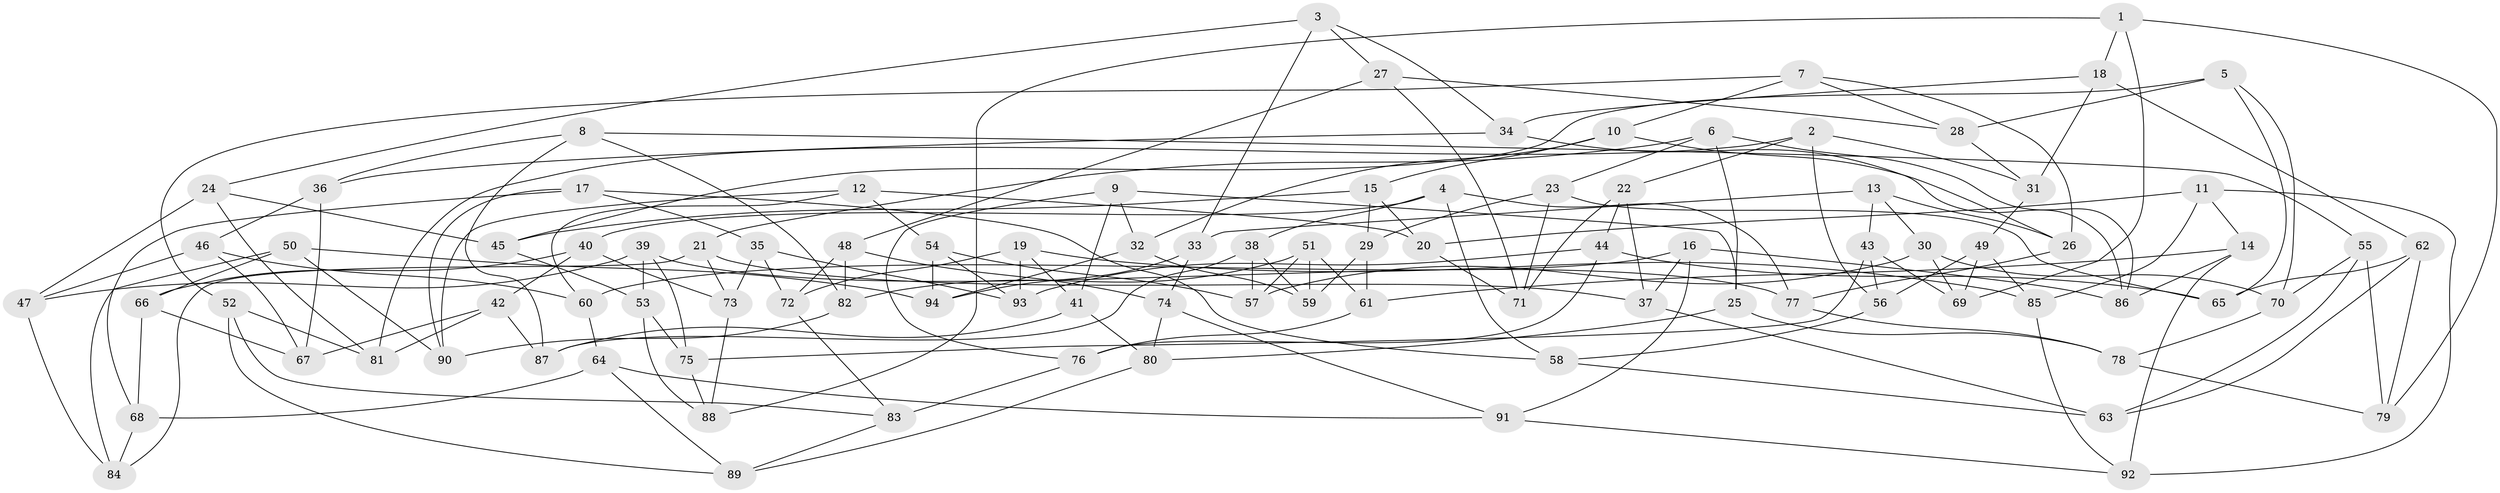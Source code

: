 // coarse degree distribution, {6: 0.6071428571428571, 4: 0.32142857142857145, 5: 0.07142857142857142}
// Generated by graph-tools (version 1.1) at 2025/42/03/06/25 10:42:16]
// undirected, 94 vertices, 188 edges
graph export_dot {
graph [start="1"]
  node [color=gray90,style=filled];
  1;
  2;
  3;
  4;
  5;
  6;
  7;
  8;
  9;
  10;
  11;
  12;
  13;
  14;
  15;
  16;
  17;
  18;
  19;
  20;
  21;
  22;
  23;
  24;
  25;
  26;
  27;
  28;
  29;
  30;
  31;
  32;
  33;
  34;
  35;
  36;
  37;
  38;
  39;
  40;
  41;
  42;
  43;
  44;
  45;
  46;
  47;
  48;
  49;
  50;
  51;
  52;
  53;
  54;
  55;
  56;
  57;
  58;
  59;
  60;
  61;
  62;
  63;
  64;
  65;
  66;
  67;
  68;
  69;
  70;
  71;
  72;
  73;
  74;
  75;
  76;
  77;
  78;
  79;
  80;
  81;
  82;
  83;
  84;
  85;
  86;
  87;
  88;
  89;
  90;
  91;
  92;
  93;
  94;
  1 -- 88;
  1 -- 18;
  1 -- 69;
  1 -- 79;
  2 -- 31;
  2 -- 81;
  2 -- 56;
  2 -- 22;
  3 -- 34;
  3 -- 24;
  3 -- 33;
  3 -- 27;
  4 -- 58;
  4 -- 77;
  4 -- 40;
  4 -- 38;
  5 -- 65;
  5 -- 45;
  5 -- 28;
  5 -- 70;
  6 -- 23;
  6 -- 21;
  6 -- 25;
  6 -- 86;
  7 -- 28;
  7 -- 52;
  7 -- 26;
  7 -- 10;
  8 -- 82;
  8 -- 55;
  8 -- 36;
  8 -- 87;
  9 -- 25;
  9 -- 76;
  9 -- 32;
  9 -- 41;
  10 -- 26;
  10 -- 32;
  10 -- 15;
  11 -- 20;
  11 -- 92;
  11 -- 14;
  11 -- 85;
  12 -- 60;
  12 -- 20;
  12 -- 90;
  12 -- 54;
  13 -- 33;
  13 -- 43;
  13 -- 30;
  13 -- 26;
  14 -- 61;
  14 -- 92;
  14 -- 86;
  15 -- 20;
  15 -- 45;
  15 -- 29;
  16 -- 60;
  16 -- 37;
  16 -- 91;
  16 -- 86;
  17 -- 35;
  17 -- 58;
  17 -- 68;
  17 -- 90;
  18 -- 31;
  18 -- 34;
  18 -- 62;
  19 -- 41;
  19 -- 93;
  19 -- 85;
  19 -- 72;
  20 -- 71;
  21 -- 84;
  21 -- 73;
  21 -- 37;
  22 -- 37;
  22 -- 44;
  22 -- 71;
  23 -- 71;
  23 -- 65;
  23 -- 29;
  24 -- 81;
  24 -- 45;
  24 -- 47;
  25 -- 78;
  25 -- 80;
  26 -- 77;
  27 -- 71;
  27 -- 28;
  27 -- 48;
  28 -- 31;
  29 -- 61;
  29 -- 59;
  30 -- 69;
  30 -- 57;
  30 -- 70;
  31 -- 49;
  32 -- 59;
  32 -- 94;
  33 -- 94;
  33 -- 74;
  34 -- 36;
  34 -- 86;
  35 -- 93;
  35 -- 73;
  35 -- 72;
  36 -- 67;
  36 -- 46;
  37 -- 63;
  38 -- 57;
  38 -- 59;
  38 -- 87;
  39 -- 53;
  39 -- 77;
  39 -- 47;
  39 -- 75;
  40 -- 42;
  40 -- 66;
  40 -- 73;
  41 -- 87;
  41 -- 80;
  42 -- 81;
  42 -- 67;
  42 -- 87;
  43 -- 75;
  43 -- 69;
  43 -- 56;
  44 -- 65;
  44 -- 93;
  44 -- 76;
  45 -- 53;
  46 -- 60;
  46 -- 67;
  46 -- 47;
  47 -- 84;
  48 -- 74;
  48 -- 82;
  48 -- 72;
  49 -- 69;
  49 -- 56;
  49 -- 85;
  50 -- 66;
  50 -- 90;
  50 -- 94;
  50 -- 84;
  51 -- 59;
  51 -- 61;
  51 -- 82;
  51 -- 57;
  52 -- 89;
  52 -- 81;
  52 -- 83;
  53 -- 88;
  53 -- 75;
  54 -- 93;
  54 -- 94;
  54 -- 57;
  55 -- 63;
  55 -- 79;
  55 -- 70;
  56 -- 58;
  58 -- 63;
  60 -- 64;
  61 -- 76;
  62 -- 65;
  62 -- 79;
  62 -- 63;
  64 -- 68;
  64 -- 89;
  64 -- 91;
  66 -- 67;
  66 -- 68;
  68 -- 84;
  70 -- 78;
  72 -- 83;
  73 -- 88;
  74 -- 91;
  74 -- 80;
  75 -- 88;
  76 -- 83;
  77 -- 78;
  78 -- 79;
  80 -- 89;
  82 -- 90;
  83 -- 89;
  85 -- 92;
  91 -- 92;
}
